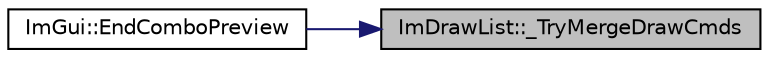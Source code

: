 digraph "ImDrawList::_TryMergeDrawCmds"
{
 // LATEX_PDF_SIZE
  edge [fontname="Helvetica",fontsize="10",labelfontname="Helvetica",labelfontsize="10"];
  node [fontname="Helvetica",fontsize="10",shape=record];
  rankdir="RL";
  Node1 [label="ImDrawList::_TryMergeDrawCmds",height=0.2,width=0.4,color="black", fillcolor="grey75", style="filled", fontcolor="black",tooltip=" "];
  Node1 -> Node2 [dir="back",color="midnightblue",fontsize="10",style="solid"];
  Node2 [label="ImGui::EndComboPreview",height=0.2,width=0.4,color="black", fillcolor="white", style="filled",URL="$namespace_im_gui.html#aff0228bbaf4d5a217944e00eb56f3714",tooltip=" "];
}
